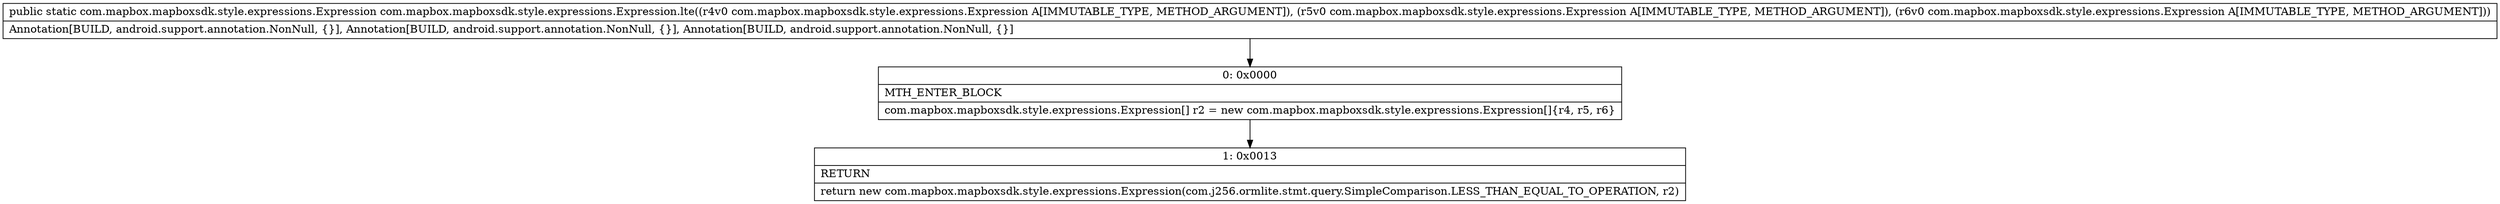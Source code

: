digraph "CFG forcom.mapbox.mapboxsdk.style.expressions.Expression.lte(Lcom\/mapbox\/mapboxsdk\/style\/expressions\/Expression;Lcom\/mapbox\/mapboxsdk\/style\/expressions\/Expression;Lcom\/mapbox\/mapboxsdk\/style\/expressions\/Expression;)Lcom\/mapbox\/mapboxsdk\/style\/expressions\/Expression;" {
Node_0 [shape=record,label="{0\:\ 0x0000|MTH_ENTER_BLOCK\l|com.mapbox.mapboxsdk.style.expressions.Expression[] r2 = new com.mapbox.mapboxsdk.style.expressions.Expression[]\{r4, r5, r6\}\l}"];
Node_1 [shape=record,label="{1\:\ 0x0013|RETURN\l|return new com.mapbox.mapboxsdk.style.expressions.Expression(com.j256.ormlite.stmt.query.SimpleComparison.LESS_THAN_EQUAL_TO_OPERATION, r2)\l}"];
MethodNode[shape=record,label="{public static com.mapbox.mapboxsdk.style.expressions.Expression com.mapbox.mapboxsdk.style.expressions.Expression.lte((r4v0 com.mapbox.mapboxsdk.style.expressions.Expression A[IMMUTABLE_TYPE, METHOD_ARGUMENT]), (r5v0 com.mapbox.mapboxsdk.style.expressions.Expression A[IMMUTABLE_TYPE, METHOD_ARGUMENT]), (r6v0 com.mapbox.mapboxsdk.style.expressions.Expression A[IMMUTABLE_TYPE, METHOD_ARGUMENT]))  | Annotation[BUILD, android.support.annotation.NonNull, \{\}], Annotation[BUILD, android.support.annotation.NonNull, \{\}], Annotation[BUILD, android.support.annotation.NonNull, \{\}]\l}"];
MethodNode -> Node_0;
Node_0 -> Node_1;
}

